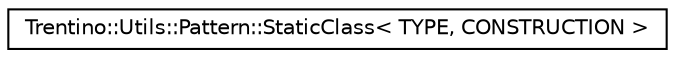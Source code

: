 digraph G
{
  edge [fontname="Helvetica",fontsize="10",labelfontname="Helvetica",labelfontsize="10"];
  node [fontname="Helvetica",fontsize="10",shape=record];
  rankdir="LR";
  Node1 [label="Trentino::Utils::Pattern::StaticClass\< TYPE, CONSTRUCTION \>",height=0.2,width=0.4,color="black", fillcolor="white", style="filled",URL="$class_trentino_1_1_utils_1_1_pattern_1_1_static_class.html",tooltip="The StaticClass allows you to share data among boundaries if you like. The object wrapped by StaticCl..."];
}
